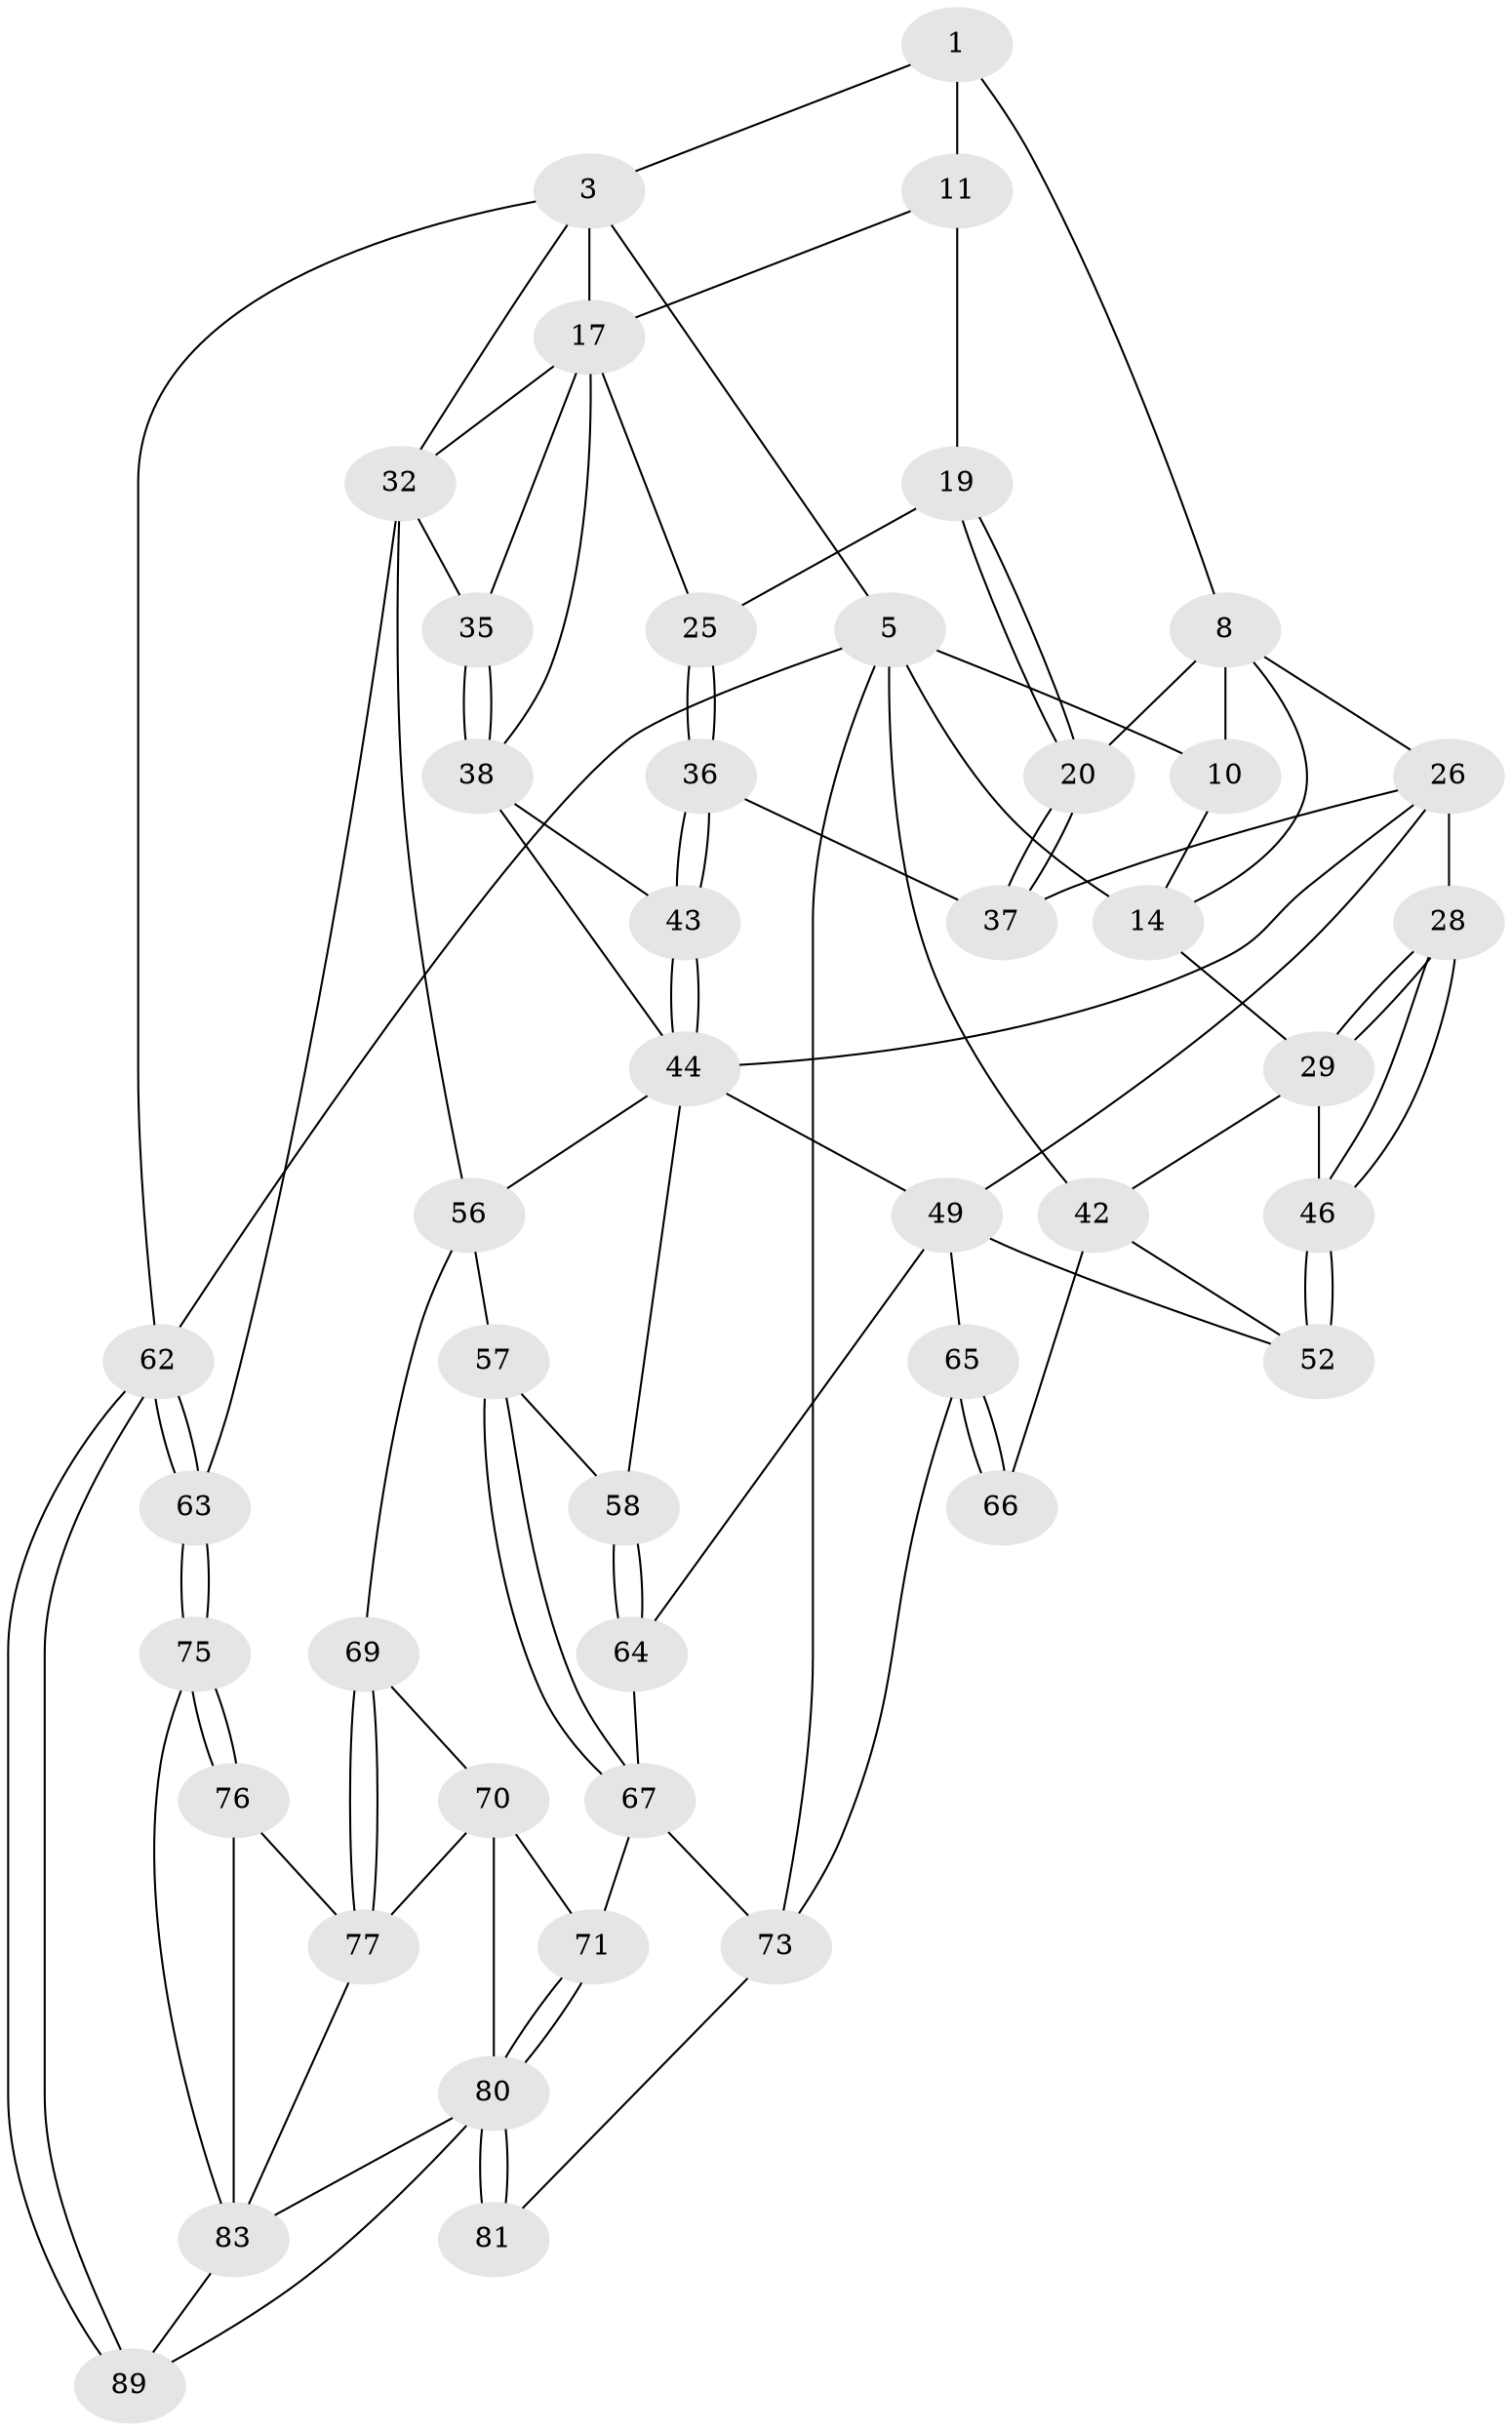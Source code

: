 // original degree distribution, {3: 0.05555555555555555, 4: 0.2222222222222222, 6: 0.26666666666666666, 5: 0.45555555555555555}
// Generated by graph-tools (version 1.1) at 2025/28/03/15/25 16:28:05]
// undirected, 45 vertices, 102 edges
graph export_dot {
graph [start="1"]
  node [color=gray90,style=filled];
  1 [pos="+0.3578796501690589+0",super="+7+2"];
  3 [pos="+1+0",super="+4"];
  5 [pos="+0+0",super="+13+6+61"];
  8 [pos="+0.259188763394766+0.19925754752335864",super="+9+21"];
  10 [pos="+0.17984307261214474+0.041324735566152085"];
  11 [pos="+0.6139644485778089+0.07136003665688202",super="+12+16"];
  14 [pos="+0.010055693974222225+0.08614364165232917",super="+15"];
  17 [pos="+0.7814420972323711+0.14989013367026716",super="+18+23"];
  19 [pos="+0.4884200471329452+0.2291831139439454",super="+22"];
  20 [pos="+0.38910029393500845+0.3220251963061201"];
  25 [pos="+0.5764839746355332+0.32430242054729147"];
  26 [pos="+0.3045150723043309+0.4643855370976153",super="+27+40"];
  28 [pos="+0.2558967486492349+0.46500677606839663"];
  29 [pos="+0.12355096534834066+0.3166803129727005",super="+41"];
  32 [pos="+1+0.43913581445272387",super="+33"];
  35 [pos="+0.9163824959254679+0.562624128061211"];
  36 [pos="+0.5678323413654545+0.37506193788160197"];
  37 [pos="+0.39383048824591654+0.3448386237424309"];
  38 [pos="+0.8076001095743583+0.4539423610209856",super="+39"];
  42 [pos="+0+0.3683225427175992",super="+55"];
  43 [pos="+0.5789416792502557+0.4361529951178336"];
  44 [pos="+0.5749494588695979+0.4773836103079886",super="+48+45"];
  46 [pos="+0.1418979721920942+0.5604959903619704",super="+47"];
  49 [pos="+0.2546384313254501+0.6669744195976353",super="+50"];
  52 [pos="+0.1389237831625551+0.6548520801375454",super="+54"];
  56 [pos="+0.6747854164199024+0.6175049075516287",super="+59"];
  57 [pos="+0.5255839813442431+0.7131415881804224"];
  58 [pos="+0.4449015164692639+0.6136692257167157"];
  62 [pos="+1+1"];
  63 [pos="+1+0.7341714539561491"];
  64 [pos="+0.276728131735817+0.864946673320819"];
  65 [pos="+0.1525380962699004+0.700466569356821",super="+72"];
  66 [pos="+0+0.6739836317624384"];
  67 [pos="+0.524380891611305+0.7988492991666563",super="+68"];
  69 [pos="+0.7711158675996784+0.7374669989567072"];
  70 [pos="+0.6367938755230895+0.7914055756069971",super="+79"];
  71 [pos="+0.5255786654566579+0.7996451918544895"];
  73 [pos="+0+1",super="+74"];
  75 [pos="+0.8891259721936562+0.8875212973998875"];
  76 [pos="+0.8166072492816191+0.8236816129148855"];
  77 [pos="+0.776131293927036+0.7625192414407066",super="+78"];
  80 [pos="+0.5584886622592493+0.8838442911858754",super="+82"];
  81 [pos="+0.29539452713859593+1"];
  83 [pos="+0.782371045449322+0.9216474937699015",super="+84+85"];
  89 [pos="+1+1"];
  1 -- 8;
  1 -- 3;
  1 -- 11 [weight=2];
  3 -- 32;
  3 -- 5;
  3 -- 62;
  3 -- 17;
  5 -- 42 [weight=2];
  5 -- 14;
  5 -- 10;
  5 -- 73;
  5 -- 62;
  8 -- 10;
  8 -- 26;
  8 -- 20;
  8 -- 14;
  10 -- 14;
  11 -- 19 [weight=2];
  11 -- 17;
  14 -- 29;
  17 -- 32;
  17 -- 38;
  17 -- 35;
  17 -- 25;
  19 -- 20;
  19 -- 20;
  19 -- 25;
  20 -- 37;
  20 -- 37;
  25 -- 36;
  25 -- 36;
  26 -- 49;
  26 -- 28;
  26 -- 37;
  26 -- 44;
  28 -- 29;
  28 -- 29;
  28 -- 46;
  28 -- 46;
  29 -- 42;
  29 -- 46;
  32 -- 56;
  32 -- 35;
  32 -- 63;
  35 -- 38;
  35 -- 38;
  36 -- 37;
  36 -- 43;
  36 -- 43;
  38 -- 44;
  38 -- 43;
  42 -- 66;
  42 -- 52;
  43 -- 44;
  43 -- 44;
  44 -- 56;
  44 -- 49;
  44 -- 58;
  46 -- 52 [weight=2];
  46 -- 52;
  49 -- 64;
  49 -- 52;
  49 -- 65;
  56 -- 57;
  56 -- 69;
  57 -- 58;
  57 -- 67;
  57 -- 67;
  58 -- 64;
  58 -- 64;
  62 -- 63;
  62 -- 63;
  62 -- 89;
  62 -- 89;
  63 -- 75;
  63 -- 75;
  64 -- 67;
  65 -- 66;
  65 -- 66;
  65 -- 73;
  67 -- 71;
  67 -- 73;
  69 -- 70;
  69 -- 77;
  69 -- 77;
  70 -- 71;
  70 -- 80;
  70 -- 77;
  71 -- 80;
  71 -- 80;
  73 -- 81;
  75 -- 76;
  75 -- 76;
  75 -- 83;
  76 -- 77;
  76 -- 83;
  77 -- 83;
  80 -- 81 [weight=2];
  80 -- 81;
  80 -- 89;
  80 -- 83;
  83 -- 89;
}
